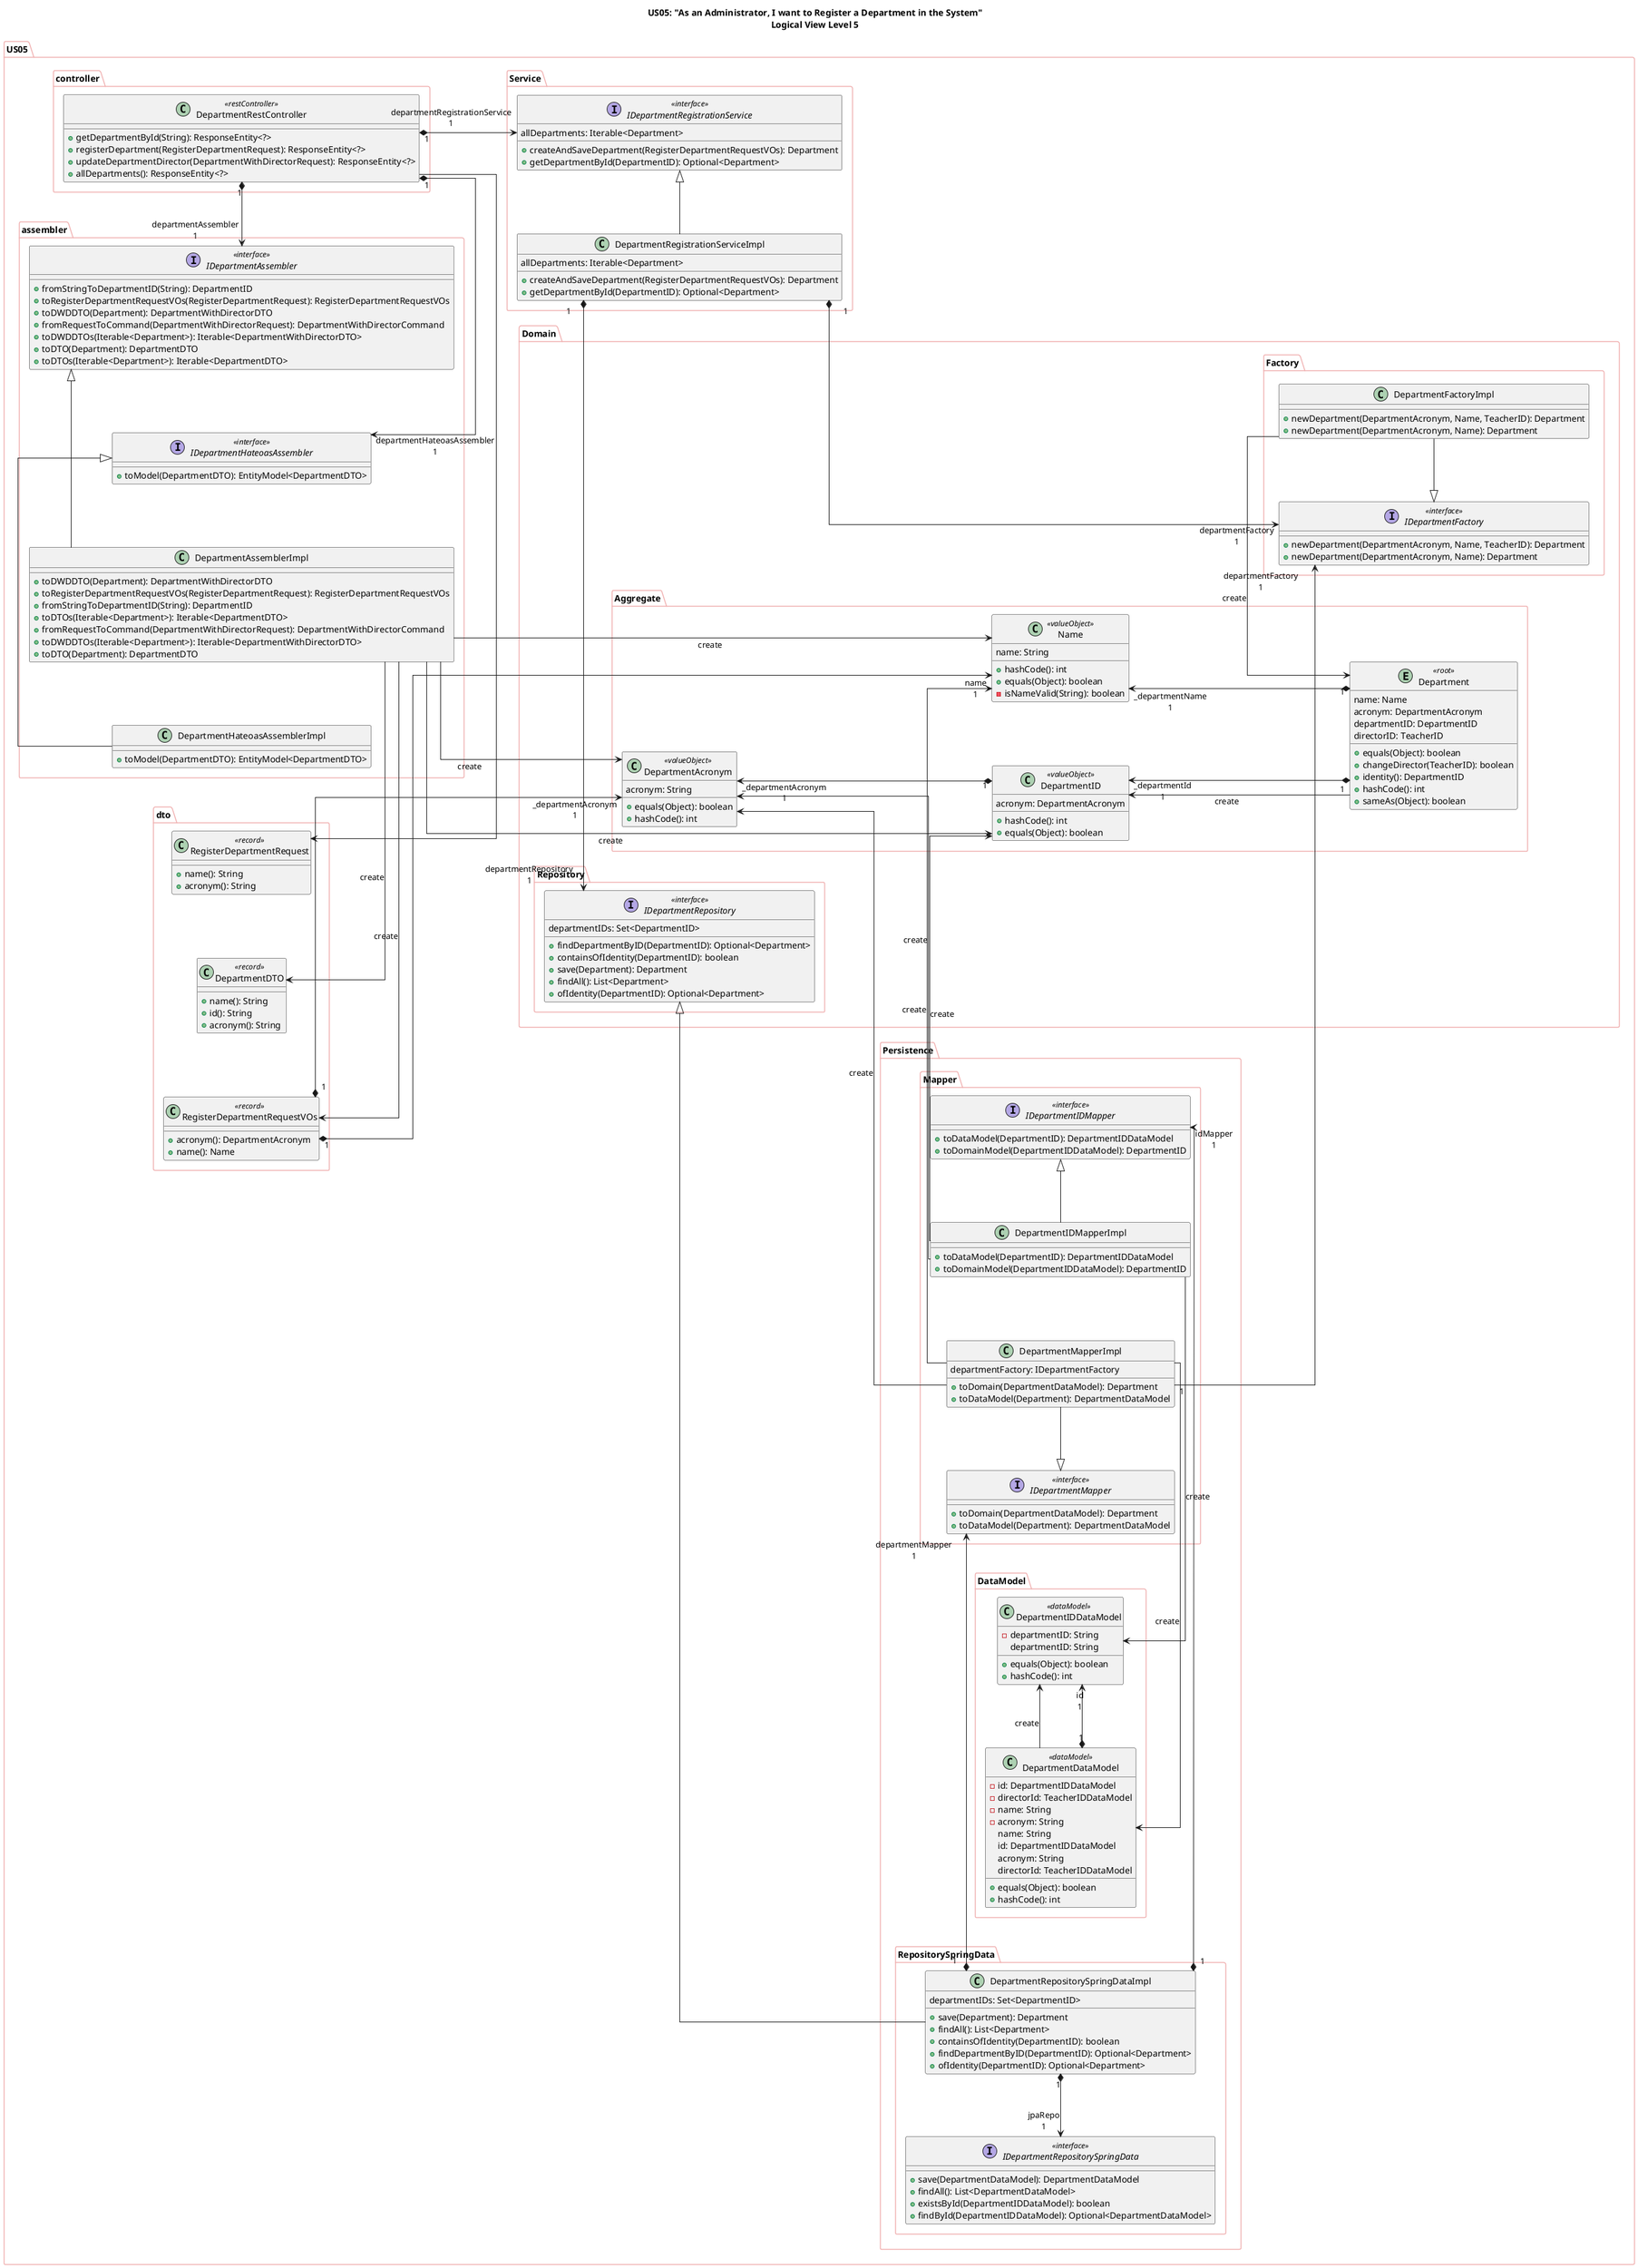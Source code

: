 @startuml
skinparam linetype ortho
skinparam ranksep 100
skinparam nodesep 100
skinparam packageBorderColor #F0B0B0
skinparam arrowThickness 1
left to right direction


title US05: "As an Administrator, I want to Register a Department in the System"\nLogical View Level 5

package US05 {
'--- Controller ---
package controller {
  class DepartmentRestController <<restController>> {
    + getDepartmentById(String): ResponseEntity<?>
    + registerDepartment(RegisterDepartmentRequest): ResponseEntity<?>
    + updateDepartmentDirector(DepartmentWithDirectorRequest): ResponseEntity<?>
    + allDepartments(): ResponseEntity<?>
  }
}

'--- Assembler ---
package assembler {
interface IDepartmentAssembler << interface >> {
  + fromStringToDepartmentID(String): DepartmentID
  + toRegisterDepartmentRequestVOs(RegisterDepartmentRequest): RegisterDepartmentRequestVOs
  + toDWDDTO(Department): DepartmentWithDirectorDTO
  + fromRequestToCommand(DepartmentWithDirectorRequest): DepartmentWithDirectorCommand
  + toDWDDTOs(Iterable<Department>): Iterable<DepartmentWithDirectorDTO>
  + toDTO(Department): DepartmentDTO
  + toDTOs(Iterable<Department>): Iterable<DepartmentDTO>
}

class DepartmentAssemblerImpl {
  + toDWDDTO(Department): DepartmentWithDirectorDTO
  + toRegisterDepartmentRequestVOs(RegisterDepartmentRequest): RegisterDepartmentRequestVOs
  + fromStringToDepartmentID(String): DepartmentID
  + toDTOs(Iterable<Department>): Iterable<DepartmentDTO>
  + fromRequestToCommand(DepartmentWithDirectorRequest): DepartmentWithDirectorCommand
  + toDWDDTOs(Iterable<Department>): Iterable<DepartmentWithDirectorDTO>
  + toDTO(Department): DepartmentDTO
}

class DepartmentHateoasAssemblerImpl {
  + toModel(DepartmentDTO): EntityModel<DepartmentDTO>
}
interface IDepartmentHateoasAssembler << interface >> {
  + toModel(DepartmentDTO): EntityModel<DepartmentDTO>
}
}

package dto {
class DepartmentDTO << record >> {
  + name(): String
  + id(): String
  + acronym(): String
}
class RegisterDepartmentRequest << record >> {
  + name(): String
  + acronym(): String
}
class RegisterDepartmentRequestVOs << record >> {
  + acronym(): DepartmentAcronym
  + name(): Name
}

}

'--- Services & Interfaces ---
package Service {
    'skinparam PackageBorderColor White
    interface IDepartmentRegistrationService << interface >> {
      + createAndSaveDepartment(RegisterDepartmentRequestVOs): Department
      + getDepartmentById(DepartmentID): Optional<Department>
       allDepartments: Iterable<Department>
    }
    class DepartmentRegistrationServiceImpl {
      + createAndSaveDepartment(RegisterDepartmentRequestVOs): Department
      + getDepartmentById(DepartmentID): Optional<Department>
       allDepartments: Iterable<Department>
    }
}

'--- DOMAIN ---
package Domain {

'--- Factories & Interfaces ---
package Factory {
    together{
    interface IDepartmentFactory << interface >> {
      + newDepartment(DepartmentAcronym, Name, TeacherID): Department
      + newDepartment(DepartmentAcronym, Name): Department
    }

    class DepartmentFactoryImpl {
      + newDepartment(DepartmentAcronym, Name, TeacherID): Department
      + newDepartment(DepartmentAcronym, Name): Department
    }
    }
}
'--- Department Aggregate ---
package Aggregate {
entity Department <<root>> {
  + equals(Object): boolean
  + changeDirector(TeacherID): boolean
  + identity(): DepartmentID
  + hashCode(): int
  + sameAs(Object): boolean
   name: Name
   acronym: DepartmentAcronym
   departmentID: DepartmentID
   directorID: TeacherID
}

class DepartmentAcronym << valueObject >> {
  + equals(Object): boolean
  + hashCode(): int
   acronym: String
}
class DepartmentID << valueObject >>{
  + hashCode(): int
  + equals(Object): boolean
   acronym: DepartmentAcronym
}
class Name << valueObject >>{
  + hashCode(): int
  + equals(Object): boolean
  - isNameValid(String): boolean
   name: String
}
}
'--- Repository IREPO---
package Repository {
  interface IDepartmentRepository << interface >> {
    + findDepartmentByID(DepartmentID): Optional<Department>
    + containsOfIdentity(DepartmentID): boolean
    + save(Department): Department
    + findAll(): List<Department>
    + ofIdentity(DepartmentID): Optional<Department>
     departmentIDs: Set<DepartmentID>
  }
  }
}
package Persistence {
  '--- Mappers ---
  package Mapper {
    interface IDepartmentIDMapper << interface >> {
      + toDataModel(DepartmentID): DepartmentIDDataModel
      + toDomainModel(DepartmentIDDataModel): DepartmentID
    }
    class DepartmentIDMapperImpl {
      + toDataModel(DepartmentID): DepartmentIDDataModel
      + toDomainModel(DepartmentIDDataModel): DepartmentID
    }

    interface IDepartmentMapper << interface >> {
      + toDomain(DepartmentDataModel): Department
      + toDataModel(Department): DepartmentDataModel
    }
    class DepartmentMapperImpl {
      + toDomain(DepartmentDataModel): Department
      + toDataModel(Department): DepartmentDataModel
       departmentFactory: IDepartmentFactory
    }
  }

    '--- Data Models ---
    package DataModel {
    class DepartmentDataModel <<dataModel>> {
      - id: DepartmentIDDataModel
      - directorId: TeacherIDDataModel
      - name: String
      - acronym: String
      + equals(Object): boolean
      + hashCode(): int
       name: String
       id: DepartmentIDDataModel
       acronym: String
       directorId: TeacherIDDataModel
    }


    class DepartmentIDDataModel <<dataModel>>{
      - departmentID: String
      + equals(Object): boolean
      + hashCode(): int
       departmentID: String
    }
    }
package RepositorySpringData {
  interface IDepartmentRepositorySpringData << interface >> {
    + save(DepartmentDataModel): DepartmentDataModel
    + findAll(): List<DepartmentDataModel>
    + existsById(DepartmentIDDataModel): boolean
    + findById(DepartmentIDDataModel): Optional<DepartmentDataModel>
  }
  class DepartmentRepositorySpringDataImpl {
    + save(Department): Department
    + findAll(): List<Department>
    + containsOfIdentity(DepartmentID): boolean
    + findDepartmentByID(DepartmentID): Optional<Department>
    + ofIdentity(DepartmentID): Optional<Department>
     departmentIDs: Set<DepartmentID>
  }
}
}



RegisterDepartmentRequest <-left- DepartmentRestController
DepartmentRestController "1" *-right-> "departmentAssembler\n1" IDepartmentAssembler
DepartmentRestController "1" *-right-> "departmentHateoasAssembler\n1" IDepartmentHateoasAssembler
DepartmentRestController "1" *-right-> "departmentRegistrationService\n1" IDepartmentRegistrationService

DepartmentAssemblerImpl -right-> DepartmentAcronym : "«create»"
DepartmentAssemblerImpl -right-> DepartmentDTO : "«create»"
DepartmentAssemblerImpl -right-> DepartmentID : "«create»"
DepartmentAssemblerImpl -right-|>  IDepartmentAssembler
DepartmentAssemblerImpl -right-> Name : "«create»"
DepartmentAssemblerImpl -right-> RegisterDepartmentRequestVOs : "«create»"

DepartmentHateoasAssemblerImpl -right-|> IDepartmentHateoasAssembler

RegisterDepartmentRequestVOs "1" *-down-> "name\n1" Name
RegisterDepartmentRequestVOs "1" *-down-> "_departmentAcronym\n1" DepartmentAcronym

DepartmentRegistrationServiceImpl "1" *-right-> "departmentFactory\n1" IDepartmentFactory
DepartmentRegistrationServiceImpl -right-|>  IDepartmentRegistrationService
DepartmentRegistrationServiceImpl "1" *-right-> "departmentRepository\n1" IDepartmentRepository

DepartmentFactoryImpl -right-> Department : "«create»"
DepartmentFactoryImpl -right-|> IDepartmentFactory

Department -up->  DepartmentID: "«create»"
Department "1" *-up-> "_departmentId\n1" DepartmentID
Department "1" *-up-> "_departmentName\n1" Name
DepartmentID "1" *-up-> "_departmentAcronym\n1" DepartmentAcronym

DepartmentDataModel "1" *-right-> "id\n1" DepartmentIDDataModel
DepartmentDataModel -right-> DepartmentIDDataModel: "«create»"

DepartmentRepositorySpringDataImpl "1" *-left-> "idMapper\n1" IDepartmentIDMapper
DepartmentRepositorySpringDataImpl "1" *-left-> "departmentMapper\n1" IDepartmentMapper
DepartmentRepositorySpringDataImpl -left-|>  IDepartmentRepository
DepartmentRepositorySpringDataImpl "1" *-left-> "jpaRepo\n1" IDepartmentRepositorySpringData

DepartmentIDMapperImpl -right-> DepartmentAcronym : "«create»"
DepartmentIDMapperImpl -right-> DepartmentID : "«create»"
DepartmentIDMapperImpl -right-> DepartmentIDDataModel : "«create»"
DepartmentIDMapperImpl -right-|> IDepartmentIDMapper

DepartmentMapperImpl -left-> DepartmentAcronym : "«create»"
DepartmentMapperImpl -left-> DepartmentDataModel : "«create»"
DepartmentMapperImpl "1" -left-> "departmentFactory\n1" IDepartmentFactory
DepartmentMapperImpl -left-|> IDepartmentMapper
DepartmentMapperImpl -left-> Name : "«create»"

@enduml
